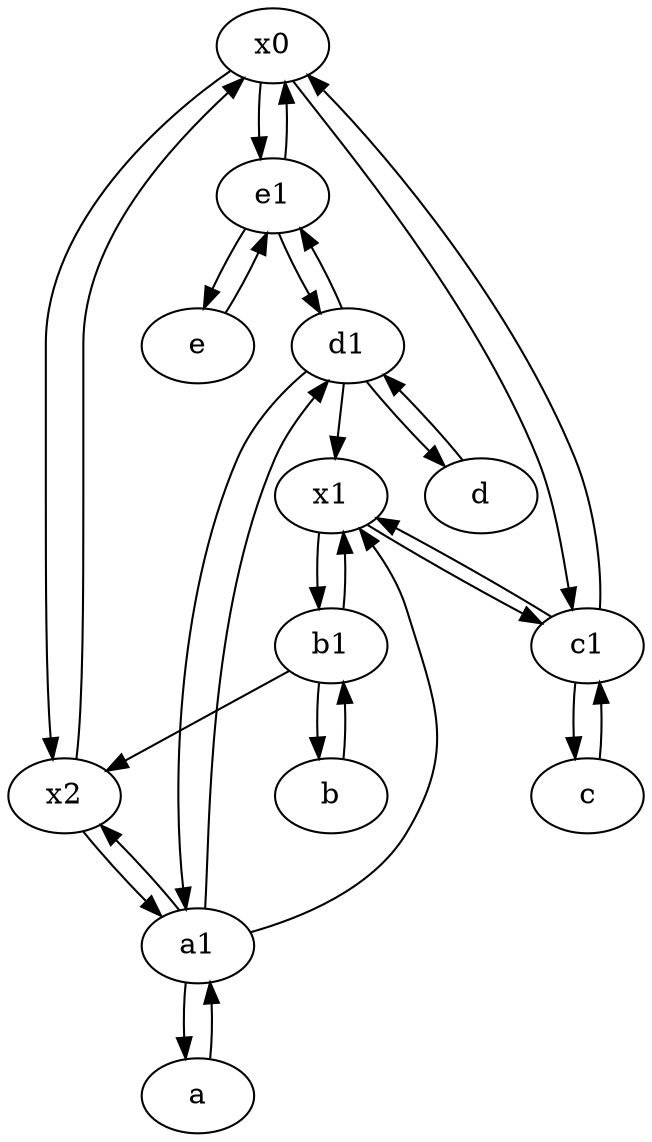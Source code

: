 digraph  {
	x0;
	x1;
	b1 [pos="45,20!"];
	a1 [pos="40,15!"];
	e1 [pos="25,45!"];
	x2;
	d1 [pos="25,30!"];
	c1 [pos="30,15!"];
	b [pos="50,20!"];
	c [pos="20,10!"];
	a [pos="40,10!"];
	e [pos="30,50!"];
	d [pos="20,30!"];
	d1 -> x1;
	x2 -> x0;
	d1 -> a1;
	x0 -> c1;
	c1 -> x0;
	x0 -> e1;
	e1 -> e;
	b1 -> x2;
	a1 -> x1;
	e -> e1;
	b -> b1;
	b1 -> b;
	e1 -> d1;
	a -> a1;
	e1 -> x0;
	d1 -> e1;
	x0 -> x2;
	d -> d1;
	x2 -> a1;
	c1 -> c;
	b1 -> x1;
	c -> c1;
	x1 -> c1;
	x1 -> b1;
	a1 -> x2;
	c1 -> x1;
	a1 -> d1;
	a1 -> a;
	d1 -> d;

	}